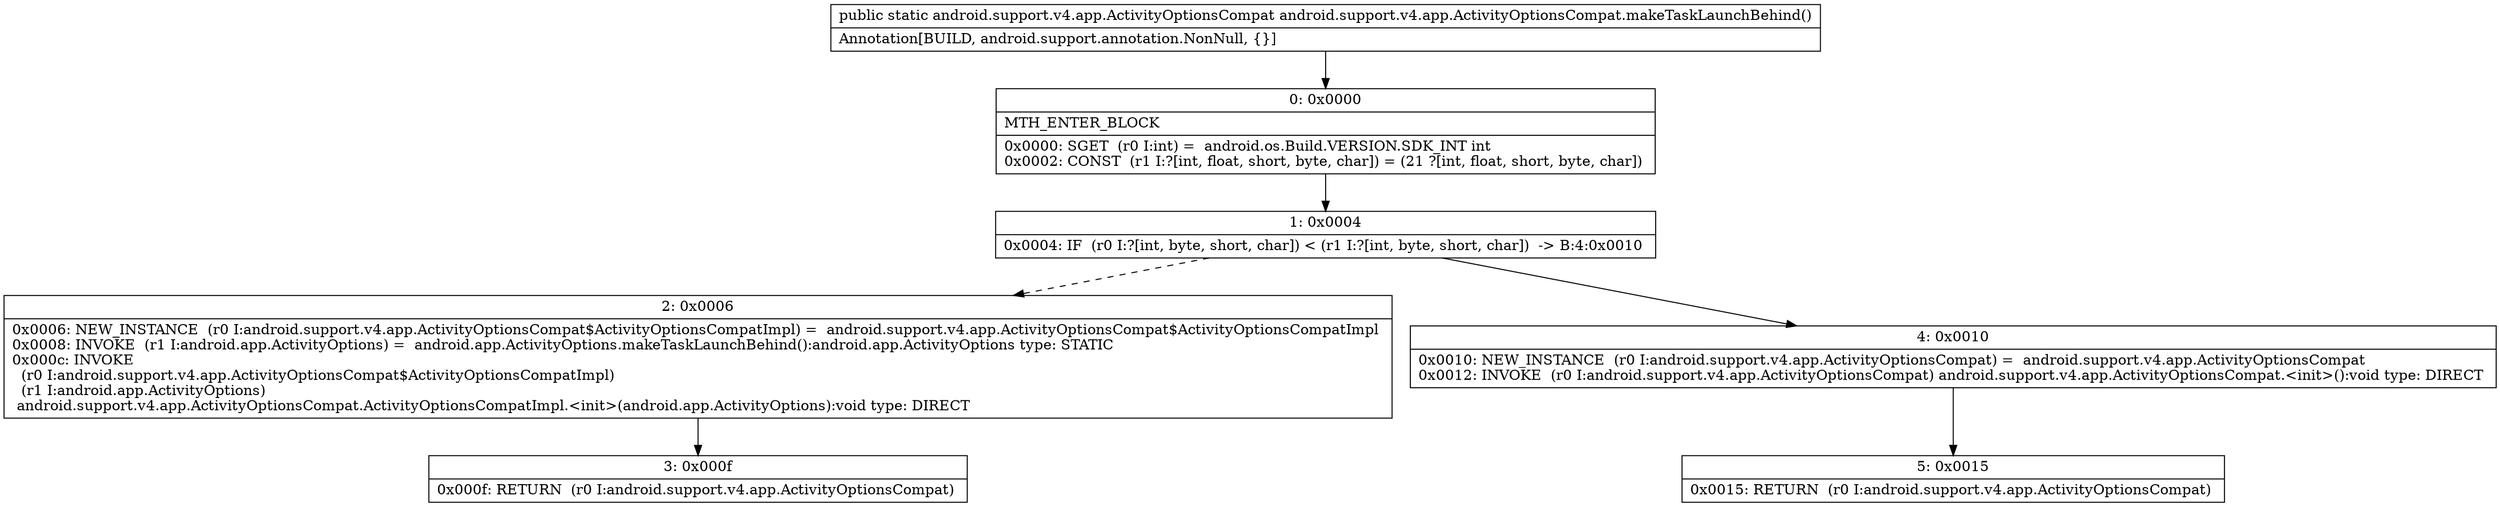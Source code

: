 digraph "CFG forandroid.support.v4.app.ActivityOptionsCompat.makeTaskLaunchBehind()Landroid\/support\/v4\/app\/ActivityOptionsCompat;" {
Node_0 [shape=record,label="{0\:\ 0x0000|MTH_ENTER_BLOCK\l|0x0000: SGET  (r0 I:int) =  android.os.Build.VERSION.SDK_INT int \l0x0002: CONST  (r1 I:?[int, float, short, byte, char]) = (21 ?[int, float, short, byte, char]) \l}"];
Node_1 [shape=record,label="{1\:\ 0x0004|0x0004: IF  (r0 I:?[int, byte, short, char]) \< (r1 I:?[int, byte, short, char])  \-\> B:4:0x0010 \l}"];
Node_2 [shape=record,label="{2\:\ 0x0006|0x0006: NEW_INSTANCE  (r0 I:android.support.v4.app.ActivityOptionsCompat$ActivityOptionsCompatImpl) =  android.support.v4.app.ActivityOptionsCompat$ActivityOptionsCompatImpl \l0x0008: INVOKE  (r1 I:android.app.ActivityOptions) =  android.app.ActivityOptions.makeTaskLaunchBehind():android.app.ActivityOptions type: STATIC \l0x000c: INVOKE  \l  (r0 I:android.support.v4.app.ActivityOptionsCompat$ActivityOptionsCompatImpl)\l  (r1 I:android.app.ActivityOptions)\l android.support.v4.app.ActivityOptionsCompat.ActivityOptionsCompatImpl.\<init\>(android.app.ActivityOptions):void type: DIRECT \l}"];
Node_3 [shape=record,label="{3\:\ 0x000f|0x000f: RETURN  (r0 I:android.support.v4.app.ActivityOptionsCompat) \l}"];
Node_4 [shape=record,label="{4\:\ 0x0010|0x0010: NEW_INSTANCE  (r0 I:android.support.v4.app.ActivityOptionsCompat) =  android.support.v4.app.ActivityOptionsCompat \l0x0012: INVOKE  (r0 I:android.support.v4.app.ActivityOptionsCompat) android.support.v4.app.ActivityOptionsCompat.\<init\>():void type: DIRECT \l}"];
Node_5 [shape=record,label="{5\:\ 0x0015|0x0015: RETURN  (r0 I:android.support.v4.app.ActivityOptionsCompat) \l}"];
MethodNode[shape=record,label="{public static android.support.v4.app.ActivityOptionsCompat android.support.v4.app.ActivityOptionsCompat.makeTaskLaunchBehind()  | Annotation[BUILD, android.support.annotation.NonNull, \{\}]\l}"];
MethodNode -> Node_0;
Node_0 -> Node_1;
Node_1 -> Node_2[style=dashed];
Node_1 -> Node_4;
Node_2 -> Node_3;
Node_4 -> Node_5;
}

